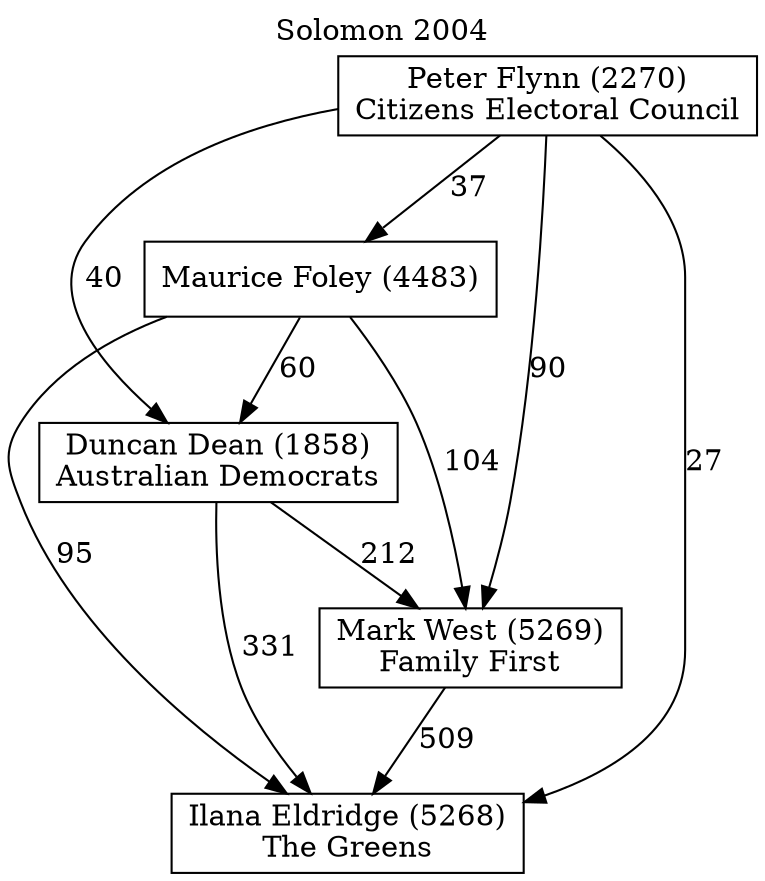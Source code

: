 // House preference flow
digraph "Ilana Eldridge (5268)_Solomon_2004" {
	graph [label="Solomon 2004" labelloc=t mclimit=10]
	node [shape=box]
	"Duncan Dean (1858)" [label="Duncan Dean (1858)
Australian Democrats"]
	"Ilana Eldridge (5268)" [label="Ilana Eldridge (5268)
The Greens"]
	"Mark West (5269)" [label="Mark West (5269)
Family First"]
	"Maurice Foley (4483)" [label="Maurice Foley (4483)
"]
	"Peter Flynn (2270)" [label="Peter Flynn (2270)
Citizens Electoral Council"]
	"Duncan Dean (1858)" -> "Ilana Eldridge (5268)" [label=331]
	"Duncan Dean (1858)" -> "Mark West (5269)" [label=212]
	"Mark West (5269)" -> "Ilana Eldridge (5268)" [label=509]
	"Maurice Foley (4483)" -> "Duncan Dean (1858)" [label=60]
	"Maurice Foley (4483)" -> "Ilana Eldridge (5268)" [label=95]
	"Maurice Foley (4483)" -> "Mark West (5269)" [label=104]
	"Peter Flynn (2270)" -> "Duncan Dean (1858)" [label=40]
	"Peter Flynn (2270)" -> "Ilana Eldridge (5268)" [label=27]
	"Peter Flynn (2270)" -> "Mark West (5269)" [label=90]
	"Peter Flynn (2270)" -> "Maurice Foley (4483)" [label=37]
}
